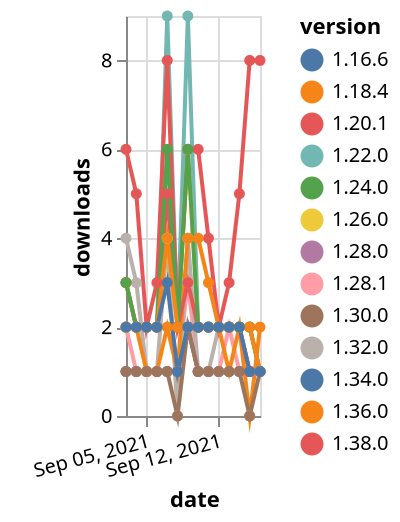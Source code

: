 {"$schema": "https://vega.github.io/schema/vega-lite/v5.json", "description": "A simple bar chart with embedded data.", "data": {"values": [{"date": "2021-09-03", "total": 517, "delta": 1, "version": "1.34.0"}, {"date": "2021-09-04", "total": 518, "delta": 1, "version": "1.34.0"}, {"date": "2021-09-05", "total": 519, "delta": 1, "version": "1.34.0"}, {"date": "2021-09-06", "total": 520, "delta": 1, "version": "1.34.0"}, {"date": "2021-09-07", "total": 521, "delta": 1, "version": "1.34.0"}, {"date": "2021-09-08", "total": 522, "delta": 1, "version": "1.34.0"}, {"date": "2021-09-09", "total": 524, "delta": 2, "version": "1.34.0"}, {"date": "2021-09-10", "total": 525, "delta": 1, "version": "1.34.0"}, {"date": "2021-09-11", "total": 526, "delta": 1, "version": "1.34.0"}, {"date": "2021-09-12", "total": 527, "delta": 1, "version": "1.34.0"}, {"date": "2021-09-13", "total": 528, "delta": 1, "version": "1.34.0"}, {"date": "2021-09-14", "total": 529, "delta": 1, "version": "1.34.0"}, {"date": "2021-09-15", "total": 530, "delta": 1, "version": "1.34.0"}, {"date": "2021-09-16", "total": 531, "delta": 1, "version": "1.34.0"}, {"date": "2021-09-03", "total": 1386, "delta": 2, "version": "1.28.1"}, {"date": "2021-09-04", "total": 1387, "delta": 1, "version": "1.28.1"}, {"date": "2021-09-05", "total": 1388, "delta": 1, "version": "1.28.1"}, {"date": "2021-09-06", "total": 1389, "delta": 1, "version": "1.28.1"}, {"date": "2021-09-07", "total": 1390, "delta": 1, "version": "1.28.1"}, {"date": "2021-09-08", "total": 1391, "delta": 1, "version": "1.28.1"}, {"date": "2021-09-09", "total": 1394, "delta": 3, "version": "1.28.1"}, {"date": "2021-09-10", "total": 1395, "delta": 1, "version": "1.28.1"}, {"date": "2021-09-11", "total": 1396, "delta": 1, "version": "1.28.1"}, {"date": "2021-09-12", "total": 1397, "delta": 1, "version": "1.28.1"}, {"date": "2021-09-13", "total": 1399, "delta": 2, "version": "1.28.1"}, {"date": "2021-09-14", "total": 1400, "delta": 1, "version": "1.28.1"}, {"date": "2021-09-15", "total": 1401, "delta": 1, "version": "1.28.1"}, {"date": "2021-09-16", "total": 1402, "delta": 1, "version": "1.28.1"}, {"date": "2021-09-03", "total": 763, "delta": 4, "version": "1.32.0"}, {"date": "2021-09-04", "total": 766, "delta": 3, "version": "1.32.0"}, {"date": "2021-09-05", "total": 767, "delta": 1, "version": "1.32.0"}, {"date": "2021-09-06", "total": 768, "delta": 1, "version": "1.32.0"}, {"date": "2021-09-07", "total": 772, "delta": 4, "version": "1.32.0"}, {"date": "2021-09-08", "total": 772, "delta": 0, "version": "1.32.0"}, {"date": "2021-09-09", "total": 776, "delta": 4, "version": "1.32.0"}, {"date": "2021-09-10", "total": 777, "delta": 1, "version": "1.32.0"}, {"date": "2021-09-11", "total": 778, "delta": 1, "version": "1.32.0"}, {"date": "2021-09-12", "total": 780, "delta": 2, "version": "1.32.0"}, {"date": "2021-09-13", "total": 782, "delta": 2, "version": "1.32.0"}, {"date": "2021-09-14", "total": 784, "delta": 2, "version": "1.32.0"}, {"date": "2021-09-15", "total": 785, "delta": 1, "version": "1.32.0"}, {"date": "2021-09-16", "total": 786, "delta": 1, "version": "1.32.0"}, {"date": "2021-09-03", "total": 6754, "delta": 2, "version": "1.22.0"}, {"date": "2021-09-04", "total": 6756, "delta": 2, "version": "1.22.0"}, {"date": "2021-09-05", "total": 6758, "delta": 2, "version": "1.22.0"}, {"date": "2021-09-06", "total": 6760, "delta": 2, "version": "1.22.0"}, {"date": "2021-09-07", "total": 6769, "delta": 9, "version": "1.22.0"}, {"date": "2021-09-08", "total": 6771, "delta": 2, "version": "1.22.0"}, {"date": "2021-09-09", "total": 6780, "delta": 9, "version": "1.22.0"}, {"date": "2021-09-10", "total": 6782, "delta": 2, "version": "1.22.0"}, {"date": "2021-09-11", "total": 6784, "delta": 2, "version": "1.22.0"}, {"date": "2021-09-12", "total": 6786, "delta": 2, "version": "1.22.0"}, {"date": "2021-09-13", "total": 6788, "delta": 2, "version": "1.22.0"}, {"date": "2021-09-14", "total": 6790, "delta": 2, "version": "1.22.0"}, {"date": "2021-09-15", "total": 6792, "delta": 2, "version": "1.22.0"}, {"date": "2021-09-16", "total": 6793, "delta": 1, "version": "1.22.0"}, {"date": "2021-09-03", "total": 2369, "delta": 1, "version": "1.28.0"}, {"date": "2021-09-04", "total": 2370, "delta": 1, "version": "1.28.0"}, {"date": "2021-09-05", "total": 2371, "delta": 1, "version": "1.28.0"}, {"date": "2021-09-06", "total": 2372, "delta": 1, "version": "1.28.0"}, {"date": "2021-09-07", "total": 2373, "delta": 1, "version": "1.28.0"}, {"date": "2021-09-08", "total": 2374, "delta": 1, "version": "1.28.0"}, {"date": "2021-09-09", "total": 2376, "delta": 2, "version": "1.28.0"}, {"date": "2021-09-10", "total": 2377, "delta": 1, "version": "1.28.0"}, {"date": "2021-09-11", "total": 2378, "delta": 1, "version": "1.28.0"}, {"date": "2021-09-12", "total": 2379, "delta": 1, "version": "1.28.0"}, {"date": "2021-09-13", "total": 2380, "delta": 1, "version": "1.28.0"}, {"date": "2021-09-14", "total": 2381, "delta": 1, "version": "1.28.0"}, {"date": "2021-09-15", "total": 2382, "delta": 1, "version": "1.28.0"}, {"date": "2021-09-16", "total": 2383, "delta": 1, "version": "1.28.0"}, {"date": "2021-09-03", "total": 3781, "delta": 2, "version": "1.26.0"}, {"date": "2021-09-04", "total": 3783, "delta": 2, "version": "1.26.0"}, {"date": "2021-09-05", "total": 3785, "delta": 2, "version": "1.26.0"}, {"date": "2021-09-06", "total": 3787, "delta": 2, "version": "1.26.0"}, {"date": "2021-09-07", "total": 3791, "delta": 4, "version": "1.26.0"}, {"date": "2021-09-08", "total": 3793, "delta": 2, "version": "1.26.0"}, {"date": "2021-09-09", "total": 3799, "delta": 6, "version": "1.26.0"}, {"date": "2021-09-10", "total": 3801, "delta": 2, "version": "1.26.0"}, {"date": "2021-09-11", "total": 3803, "delta": 2, "version": "1.26.0"}, {"date": "2021-09-12", "total": 3805, "delta": 2, "version": "1.26.0"}, {"date": "2021-09-13", "total": 3807, "delta": 2, "version": "1.26.0"}, {"date": "2021-09-14", "total": 3809, "delta": 2, "version": "1.26.0"}, {"date": "2021-09-15", "total": 3811, "delta": 2, "version": "1.26.0"}, {"date": "2021-09-16", "total": 3812, "delta": 1, "version": "1.26.0"}, {"date": "2021-09-03", "total": 436, "delta": 6, "version": "1.38.0"}, {"date": "2021-09-04", "total": 441, "delta": 5, "version": "1.38.0"}, {"date": "2021-09-05", "total": 443, "delta": 2, "version": "1.38.0"}, {"date": "2021-09-06", "total": 446, "delta": 3, "version": "1.38.0"}, {"date": "2021-09-07", "total": 454, "delta": 8, "version": "1.38.0"}, {"date": "2021-09-08", "total": 456, "delta": 2, "version": "1.38.0"}, {"date": "2021-09-09", "total": 462, "delta": 6, "version": "1.38.0"}, {"date": "2021-09-10", "total": 468, "delta": 6, "version": "1.38.0"}, {"date": "2021-09-11", "total": 472, "delta": 4, "version": "1.38.0"}, {"date": "2021-09-12", "total": 474, "delta": 2, "version": "1.38.0"}, {"date": "2021-09-13", "total": 477, "delta": 3, "version": "1.38.0"}, {"date": "2021-09-14", "total": 482, "delta": 5, "version": "1.38.0"}, {"date": "2021-09-15", "total": 490, "delta": 8, "version": "1.38.0"}, {"date": "2021-09-16", "total": 498, "delta": 8, "version": "1.38.0"}, {"date": "2021-09-03", "total": 1498, "delta": 3, "version": "1.36.0"}, {"date": "2021-09-04", "total": 1500, "delta": 2, "version": "1.36.0"}, {"date": "2021-09-05", "total": 1501, "delta": 1, "version": "1.36.0"}, {"date": "2021-09-06", "total": 1502, "delta": 1, "version": "1.36.0"}, {"date": "2021-09-07", "total": 1504, "delta": 2, "version": "1.36.0"}, {"date": "2021-09-08", "total": 1505, "delta": 1, "version": "1.36.0"}, {"date": "2021-09-09", "total": 1509, "delta": 4, "version": "1.36.0"}, {"date": "2021-09-10", "total": 1513, "delta": 4, "version": "1.36.0"}, {"date": "2021-09-11", "total": 1516, "delta": 3, "version": "1.36.0"}, {"date": "2021-09-12", "total": 1518, "delta": 2, "version": "1.36.0"}, {"date": "2021-09-13", "total": 1519, "delta": 1, "version": "1.36.0"}, {"date": "2021-09-14", "total": 1521, "delta": 2, "version": "1.36.0"}, {"date": "2021-09-15", "total": 1521, "delta": 0, "version": "1.36.0"}, {"date": "2021-09-16", "total": 1523, "delta": 2, "version": "1.36.0"}, {"date": "2021-09-03", "total": 3898, "delta": 3, "version": "1.20.1"}, {"date": "2021-09-04", "total": 3900, "delta": 2, "version": "1.20.1"}, {"date": "2021-09-05", "total": 3902, "delta": 2, "version": "1.20.1"}, {"date": "2021-09-06", "total": 3904, "delta": 2, "version": "1.20.1"}, {"date": "2021-09-07", "total": 3909, "delta": 5, "version": "1.20.1"}, {"date": "2021-09-08", "total": 3911, "delta": 2, "version": "1.20.1"}, {"date": "2021-09-09", "total": 3914, "delta": 3, "version": "1.20.1"}, {"date": "2021-09-10", "total": 3916, "delta": 2, "version": "1.20.1"}, {"date": "2021-09-11", "total": 3918, "delta": 2, "version": "1.20.1"}, {"date": "2021-09-12", "total": 3920, "delta": 2, "version": "1.20.1"}, {"date": "2021-09-13", "total": 3922, "delta": 2, "version": "1.20.1"}, {"date": "2021-09-14", "total": 3924, "delta": 2, "version": "1.20.1"}, {"date": "2021-09-15", "total": 3925, "delta": 1, "version": "1.20.1"}, {"date": "2021-09-16", "total": 3926, "delta": 1, "version": "1.20.1"}, {"date": "2021-09-03", "total": 291, "delta": 1, "version": "1.30.0"}, {"date": "2021-09-04", "total": 292, "delta": 1, "version": "1.30.0"}, {"date": "2021-09-05", "total": 293, "delta": 1, "version": "1.30.0"}, {"date": "2021-09-06", "total": 294, "delta": 1, "version": "1.30.0"}, {"date": "2021-09-07", "total": 295, "delta": 1, "version": "1.30.0"}, {"date": "2021-09-08", "total": 295, "delta": 0, "version": "1.30.0"}, {"date": "2021-09-09", "total": 297, "delta": 2, "version": "1.30.0"}, {"date": "2021-09-10", "total": 298, "delta": 1, "version": "1.30.0"}, {"date": "2021-09-11", "total": 299, "delta": 1, "version": "1.30.0"}, {"date": "2021-09-12", "total": 300, "delta": 1, "version": "1.30.0"}, {"date": "2021-09-13", "total": 301, "delta": 1, "version": "1.30.0"}, {"date": "2021-09-14", "total": 302, "delta": 1, "version": "1.30.0"}, {"date": "2021-09-15", "total": 302, "delta": 0, "version": "1.30.0"}, {"date": "2021-09-16", "total": 303, "delta": 1, "version": "1.30.0"}, {"date": "2021-09-03", "total": 7385, "delta": 3, "version": "1.24.0"}, {"date": "2021-09-04", "total": 7387, "delta": 2, "version": "1.24.0"}, {"date": "2021-09-05", "total": 7389, "delta": 2, "version": "1.24.0"}, {"date": "2021-09-06", "total": 7391, "delta": 2, "version": "1.24.0"}, {"date": "2021-09-07", "total": 7397, "delta": 6, "version": "1.24.0"}, {"date": "2021-09-08", "total": 7399, "delta": 2, "version": "1.24.0"}, {"date": "2021-09-09", "total": 7405, "delta": 6, "version": "1.24.0"}, {"date": "2021-09-10", "total": 7407, "delta": 2, "version": "1.24.0"}, {"date": "2021-09-11", "total": 7409, "delta": 2, "version": "1.24.0"}, {"date": "2021-09-12", "total": 7411, "delta": 2, "version": "1.24.0"}, {"date": "2021-09-13", "total": 7413, "delta": 2, "version": "1.24.0"}, {"date": "2021-09-14", "total": 7415, "delta": 2, "version": "1.24.0"}, {"date": "2021-09-15", "total": 7417, "delta": 2, "version": "1.24.0"}, {"date": "2021-09-16", "total": 7418, "delta": 1, "version": "1.24.0"}, {"date": "2021-09-03", "total": 3049, "delta": 2, "version": "1.18.4"}, {"date": "2021-09-04", "total": 3051, "delta": 2, "version": "1.18.4"}, {"date": "2021-09-05", "total": 3053, "delta": 2, "version": "1.18.4"}, {"date": "2021-09-06", "total": 3055, "delta": 2, "version": "1.18.4"}, {"date": "2021-09-07", "total": 3059, "delta": 4, "version": "1.18.4"}, {"date": "2021-09-08", "total": 3061, "delta": 2, "version": "1.18.4"}, {"date": "2021-09-09", "total": 3063, "delta": 2, "version": "1.18.4"}, {"date": "2021-09-10", "total": 3065, "delta": 2, "version": "1.18.4"}, {"date": "2021-09-11", "total": 3067, "delta": 2, "version": "1.18.4"}, {"date": "2021-09-12", "total": 3069, "delta": 2, "version": "1.18.4"}, {"date": "2021-09-13", "total": 3071, "delta": 2, "version": "1.18.4"}, {"date": "2021-09-14", "total": 3073, "delta": 2, "version": "1.18.4"}, {"date": "2021-09-15", "total": 3075, "delta": 2, "version": "1.18.4"}, {"date": "2021-09-16", "total": 3076, "delta": 1, "version": "1.18.4"}, {"date": "2021-09-03", "total": 5251, "delta": 2, "version": "1.16.6"}, {"date": "2021-09-04", "total": 5253, "delta": 2, "version": "1.16.6"}, {"date": "2021-09-05", "total": 5255, "delta": 2, "version": "1.16.6"}, {"date": "2021-09-06", "total": 5257, "delta": 2, "version": "1.16.6"}, {"date": "2021-09-07", "total": 5260, "delta": 3, "version": "1.16.6"}, {"date": "2021-09-08", "total": 5261, "delta": 1, "version": "1.16.6"}, {"date": "2021-09-09", "total": 5263, "delta": 2, "version": "1.16.6"}, {"date": "2021-09-10", "total": 5265, "delta": 2, "version": "1.16.6"}, {"date": "2021-09-11", "total": 5267, "delta": 2, "version": "1.16.6"}, {"date": "2021-09-12", "total": 5269, "delta": 2, "version": "1.16.6"}, {"date": "2021-09-13", "total": 5271, "delta": 2, "version": "1.16.6"}, {"date": "2021-09-14", "total": 5273, "delta": 2, "version": "1.16.6"}, {"date": "2021-09-15", "total": 5274, "delta": 1, "version": "1.16.6"}, {"date": "2021-09-16", "total": 5275, "delta": 1, "version": "1.16.6"}]}, "width": "container", "mark": {"type": "line", "point": {"filled": true}}, "encoding": {"x": {"field": "date", "type": "temporal", "timeUnit": "yearmonthdate", "title": "date", "axis": {"labelAngle": -15}}, "y": {"field": "delta", "type": "quantitative", "title": "downloads"}, "color": {"field": "version", "type": "nominal"}, "tooltip": {"field": "delta"}}}